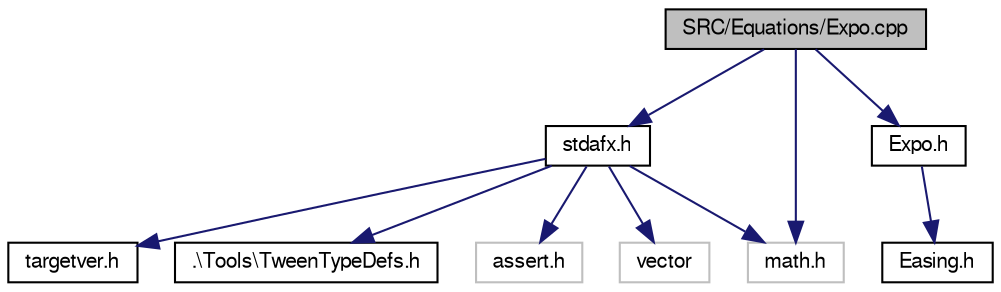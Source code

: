 digraph "SRC/Equations/Expo.cpp"
{
  bgcolor="transparent";
  edge [fontname="FreeSans",fontsize="10",labelfontname="FreeSans",labelfontsize="10"];
  node [fontname="FreeSans",fontsize="10",shape=record];
  Node1 [label="SRC/Equations/Expo.cpp",height=0.2,width=0.4,color="black", fillcolor="grey75", style="filled" fontcolor="black"];
  Node1 -> Node2 [color="midnightblue",fontsize="10",style="solid",fontname="FreeSans"];
  Node2 [label="stdafx.h",height=0.2,width=0.4,color="black",URL="$stdafx_8h.html"];
  Node2 -> Node3 [color="midnightblue",fontsize="10",style="solid",fontname="FreeSans"];
  Node3 [label="targetver.h",height=0.2,width=0.4,color="black",URL="$targetver_8h.html"];
  Node2 -> Node4 [color="midnightblue",fontsize="10",style="solid",fontname="FreeSans"];
  Node4 [label=".\\Tools\\TweenTypeDefs.h",height=0.2,width=0.4,color="black",URL="$TweenTypeDefs_8h.html"];
  Node2 -> Node5 [color="midnightblue",fontsize="10",style="solid",fontname="FreeSans"];
  Node5 [label="assert.h",height=0.2,width=0.4,color="grey75"];
  Node2 -> Node6 [color="midnightblue",fontsize="10",style="solid",fontname="FreeSans"];
  Node6 [label="math.h",height=0.2,width=0.4,color="grey75"];
  Node2 -> Node7 [color="midnightblue",fontsize="10",style="solid",fontname="FreeSans"];
  Node7 [label="vector",height=0.2,width=0.4,color="grey75"];
  Node1 -> Node8 [color="midnightblue",fontsize="10",style="solid",fontname="FreeSans"];
  Node8 [label="Expo.h",height=0.2,width=0.4,color="black",URL="$Expo_8h.html"];
  Node8 -> Node9 [color="midnightblue",fontsize="10",style="solid",fontname="FreeSans"];
  Node9 [label="Easing.h",height=0.2,width=0.4,color="black",URL="$Easing_8h.html"];
  Node1 -> Node6 [color="midnightblue",fontsize="10",style="solid",fontname="FreeSans"];
}
